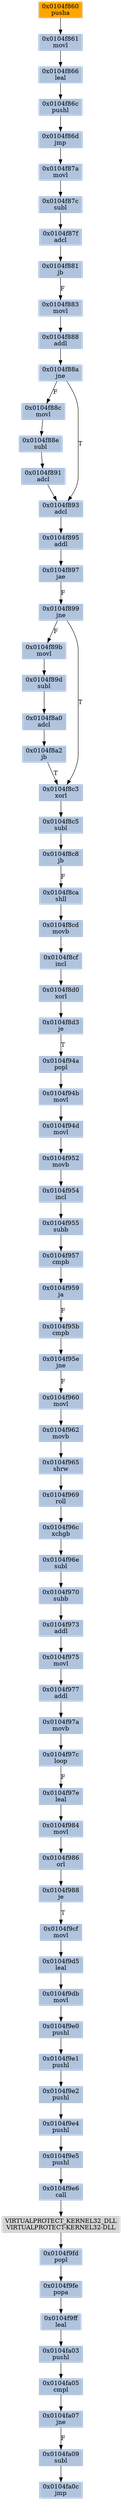 strict digraph G {
	graph [bgcolor=transparent,
		name=G
	];
	node [color=lightsteelblue,
		fillcolor=lightsteelblue,
		shape=rectangle,
		style=filled
	];
	"0x0104f899"	[label="0x0104f899
jne"];
	"0x0104f89b"	[label="0x0104f89b
movl"];
	"0x0104f899" -> "0x0104f89b"	[color="#000000",
		label=F];
	"0x0104f8c3"	[label="0x0104f8c3
xorl"];
	"0x0104f899" -> "0x0104f8c3"	[color="#000000",
		label=T];
	"0x0104f881"	[label="0x0104f881
jb"];
	"0x0104f883"	[label="0x0104f883
movl"];
	"0x0104f881" -> "0x0104f883"	[color="#000000",
		label=F];
	"0x0104f97c"	[label="0x0104f97c
loop"];
	"0x0104f97e"	[label="0x0104f97e
leal"];
	"0x0104f97c" -> "0x0104f97e"	[color="#000000",
		label=F];
	"0x0104f965"	[label="0x0104f965
shrw"];
	"0x0104f969"	[label="0x0104f969
roll"];
	"0x0104f965" -> "0x0104f969"	[color="#000000"];
	"0x0104f970"	[label="0x0104f970
subb"];
	"0x0104f973"	[label="0x0104f973
addl"];
	"0x0104f970" -> "0x0104f973"	[color="#000000"];
	"0x0104f88c"	[label="0x0104f88c
movl"];
	"0x0104f88e"	[label="0x0104f88e
subl"];
	"0x0104f88c" -> "0x0104f88e"	[color="#000000"];
	"0x0104f9e4"	[label="0x0104f9e4
pushl"];
	"0x0104f9e5"	[label="0x0104f9e5
pushl"];
	"0x0104f9e4" -> "0x0104f9e5"	[color="#000000"];
	"0x0104f891"	[label="0x0104f891
adcl"];
	"0x0104f88e" -> "0x0104f891"	[color="#000000"];
	"0x0104fa0c"	[label="0x0104fa0c
jmp"];
	"0x0104f87a"	[label="0x0104f87a
movl"];
	"0x0104f87c"	[label="0x0104f87c
subl"];
	"0x0104f87a" -> "0x0104f87c"	[color="#000000"];
	"0x0104f984"	[label="0x0104f984
movl"];
	"0x0104f986"	[label="0x0104f986
orl"];
	"0x0104f984" -> "0x0104f986"	[color="#000000"];
	"0x0104f96c"	[label="0x0104f96c
xchgb"];
	"0x0104f96e"	[label="0x0104f96e
subl"];
	"0x0104f96c" -> "0x0104f96e"	[color="#000000"];
	"0x0104f975"	[label="0x0104f975
movl"];
	"0x0104f977"	[label="0x0104f977
addl"];
	"0x0104f975" -> "0x0104f977"	[color="#000000"];
	"0x0104f893"	[label="0x0104f893
adcl"];
	"0x0104f895"	[label="0x0104f895
addl"];
	"0x0104f893" -> "0x0104f895"	[color="#000000"];
	"0x0104f8c8"	[label="0x0104f8c8
jb"];
	"0x0104f8ca"	[label="0x0104f8ca
shll"];
	"0x0104f8c8" -> "0x0104f8ca"	[color="#000000",
		label=F];
	"0x0104f9db"	[label="0x0104f9db
movl"];
	"0x0104f9e0"	[label="0x0104f9e0
pushl"];
	"0x0104f9db" -> "0x0104f9e0"	[color="#000000"];
	"0x0104f87f"	[label="0x0104f87f
adcl"];
	"0x0104f87f" -> "0x0104f881"	[color="#000000"];
	"0x0104f9e6"	[label="0x0104f9e6
call"];
	VIRTUALPROTECT_KERNEL32_DLL	[color=lightgrey,
		fillcolor=lightgrey,
		label="VIRTUALPROTECT_KERNEL32_DLL
VIRTUALPROTECT-KERNEL32-DLL"];
	"0x0104f9e6" -> VIRTUALPROTECT_KERNEL32_DLL	[color="#000000"];
	"0x0104f959"	[label="0x0104f959
ja"];
	"0x0104f95b"	[label="0x0104f95b
cmpb"];
	"0x0104f959" -> "0x0104f95b"	[color="#000000",
		label=F];
	"0x0104f94a"	[label="0x0104f94a
popl"];
	"0x0104f94b"	[label="0x0104f94b
movl"];
	"0x0104f94a" -> "0x0104f94b"	[color="#000000"];
	"0x0104f95e"	[label="0x0104f95e
jne"];
	"0x0104f95b" -> "0x0104f95e"	[color="#000000"];
	"0x0104f954"	[label="0x0104f954
incl"];
	"0x0104f955"	[label="0x0104f955
subb"];
	"0x0104f954" -> "0x0104f955"	[color="#000000"];
	"0x0104f952"	[label="0x0104f952
movb"];
	"0x0104f952" -> "0x0104f954"	[color="#000000"];
	"0x0104f891" -> "0x0104f893"	[color="#000000"];
	"0x0104f9fe"	[label="0x0104f9fe
popa"];
	"0x0104f9ff"	[label="0x0104f9ff
leal"];
	"0x0104f9fe" -> "0x0104f9ff"	[color="#000000"];
	"0x0104f988"	[label="0x0104f988
je"];
	"0x0104f986" -> "0x0104f988"	[color="#000000"];
	"0x0104f9cf"	[label="0x0104f9cf
movl"];
	"0x0104f9d5"	[label="0x0104f9d5
leal"];
	"0x0104f9cf" -> "0x0104f9d5"	[color="#000000"];
	"0x0104f960"	[label="0x0104f960
movl"];
	"0x0104f962"	[label="0x0104f962
movb"];
	"0x0104f960" -> "0x0104f962"	[color="#000000"];
	"0x0104f8a2"	[label="0x0104f8a2
jb"];
	"0x0104f8a2" -> "0x0104f8c3"	[color="#000000",
		label=T];
	"0x0104f9e1"	[label="0x0104f9e1
pushl"];
	"0x0104f9e0" -> "0x0104f9e1"	[color="#000000"];
	"0x0104f86c"	[label="0x0104f86c
pushl"];
	"0x0104f86d"	[label="0x0104f86d
jmp"];
	"0x0104f86c" -> "0x0104f86d"	[color="#000000"];
	"0x0104f87c" -> "0x0104f87f"	[color="#000000"];
	"0x0104f866"	[label="0x0104f866
leal"];
	"0x0104f866" -> "0x0104f86c"	[color="#000000"];
	"0x0104f897"	[label="0x0104f897
jae"];
	"0x0104f895" -> "0x0104f897"	[color="#000000"];
	"0x0104f8cf"	[label="0x0104f8cf
incl"];
	"0x0104f8d0"	[label="0x0104f8d0
xorl"];
	"0x0104f8cf" -> "0x0104f8d0"	[color="#000000"];
	"0x0104f888"	[label="0x0104f888
addl"];
	"0x0104f883" -> "0x0104f888"	[color="#000000"];
	"0x0104f89d"	[label="0x0104f89d
subl"];
	"0x0104f89b" -> "0x0104f89d"	[color="#000000"];
	"0x0104f9fd"	[label="0x0104f9fd
popl"];
	VIRTUALPROTECT_KERNEL32_DLL -> "0x0104f9fd"	[color="#000000"];
	"0x0104f94d"	[label="0x0104f94d
movl"];
	"0x0104f94b" -> "0x0104f94d"	[color="#000000"];
	"0x0104f9fd" -> "0x0104f9fe"	[color="#000000"];
	"0x0104f897" -> "0x0104f899"	[color="#000000",
		label=F];
	"0x0104f88a"	[label="0x0104f88a
jne"];
	"0x0104f88a" -> "0x0104f88c"	[color="#000000",
		label=F];
	"0x0104f88a" -> "0x0104f893"	[color="#000000",
		label=T];
	"0x0104fa05"	[label="0x0104fa05
cmpl"];
	"0x0104fa07"	[label="0x0104fa07
jne"];
	"0x0104fa05" -> "0x0104fa07"	[color="#000000"];
	"0x0104f962" -> "0x0104f965"	[color="#000000"];
	"0x0104f96e" -> "0x0104f970"	[color="#000000"];
	"0x0104f957"	[label="0x0104f957
cmpb"];
	"0x0104f955" -> "0x0104f957"	[color="#000000"];
	"0x0104f8d3"	[label="0x0104f8d3
je"];
	"0x0104f8d3" -> "0x0104f94a"	[color="#000000",
		label=T];
	"0x0104f8a0"	[label="0x0104f8a0
adcl"];
	"0x0104f89d" -> "0x0104f8a0"	[color="#000000"];
	"0x0104f8c5"	[label="0x0104f8c5
subl"];
	"0x0104f8c3" -> "0x0104f8c5"	[color="#000000"];
	"0x0104f861"	[label="0x0104f861
movl"];
	"0x0104f861" -> "0x0104f866"	[color="#000000"];
	"0x0104f97a"	[label="0x0104f97a
movb"];
	"0x0104f97a" -> "0x0104f97c"	[color="#000000"];
	"0x0104f969" -> "0x0104f96c"	[color="#000000"];
	"0x0104f973" -> "0x0104f975"	[color="#000000"];
	"0x0104f8cd"	[label="0x0104f8cd
movb"];
	"0x0104f8cd" -> "0x0104f8cf"	[color="#000000"];
	"0x0104f8d0" -> "0x0104f8d3"	[color="#000000"];
	"0x0104f888" -> "0x0104f88a"	[color="#000000"];
	"0x0104f8c5" -> "0x0104f8c8"	[color="#000000"];
	"0x0104f95e" -> "0x0104f960"	[color="#000000",
		label=F];
	"0x0104fa09"	[label="0x0104fa09
subl"];
	"0x0104fa09" -> "0x0104fa0c"	[color="#000000"];
	"0x0104f9e2"	[label="0x0104f9e2
pushl"];
	"0x0104f9e1" -> "0x0104f9e2"	[color="#000000"];
	"0x0104f988" -> "0x0104f9cf"	[color="#000000",
		label=T];
	"0x0104f8a0" -> "0x0104f8a2"	[color="#000000"];
	"0x0104f9e2" -> "0x0104f9e4"	[color="#000000"];
	"0x0104f860"	[color=lightgrey,
		fillcolor=orange,
		label="0x0104f860
pusha"];
	"0x0104f860" -> "0x0104f861"	[color="#000000"];
	"0x0104f9e5" -> "0x0104f9e6"	[color="#000000"];
	"0x0104f97e" -> "0x0104f984"	[color="#000000"];
	"0x0104f957" -> "0x0104f959"	[color="#000000"];
	"0x0104f94d" -> "0x0104f952"	[color="#000000"];
	"0x0104fa03"	[label="0x0104fa03
pushl"];
	"0x0104fa03" -> "0x0104fa05"	[color="#000000"];
	"0x0104f9ff" -> "0x0104fa03"	[color="#000000"];
	"0x0104fa07" -> "0x0104fa09"	[color="#000000",
		label=F];
	"0x0104f8ca" -> "0x0104f8cd"	[color="#000000"];
	"0x0104f9d5" -> "0x0104f9db"	[color="#000000"];
	"0x0104f86d" -> "0x0104f87a"	[color="#000000"];
	"0x0104f977" -> "0x0104f97a"	[color="#000000"];
}
